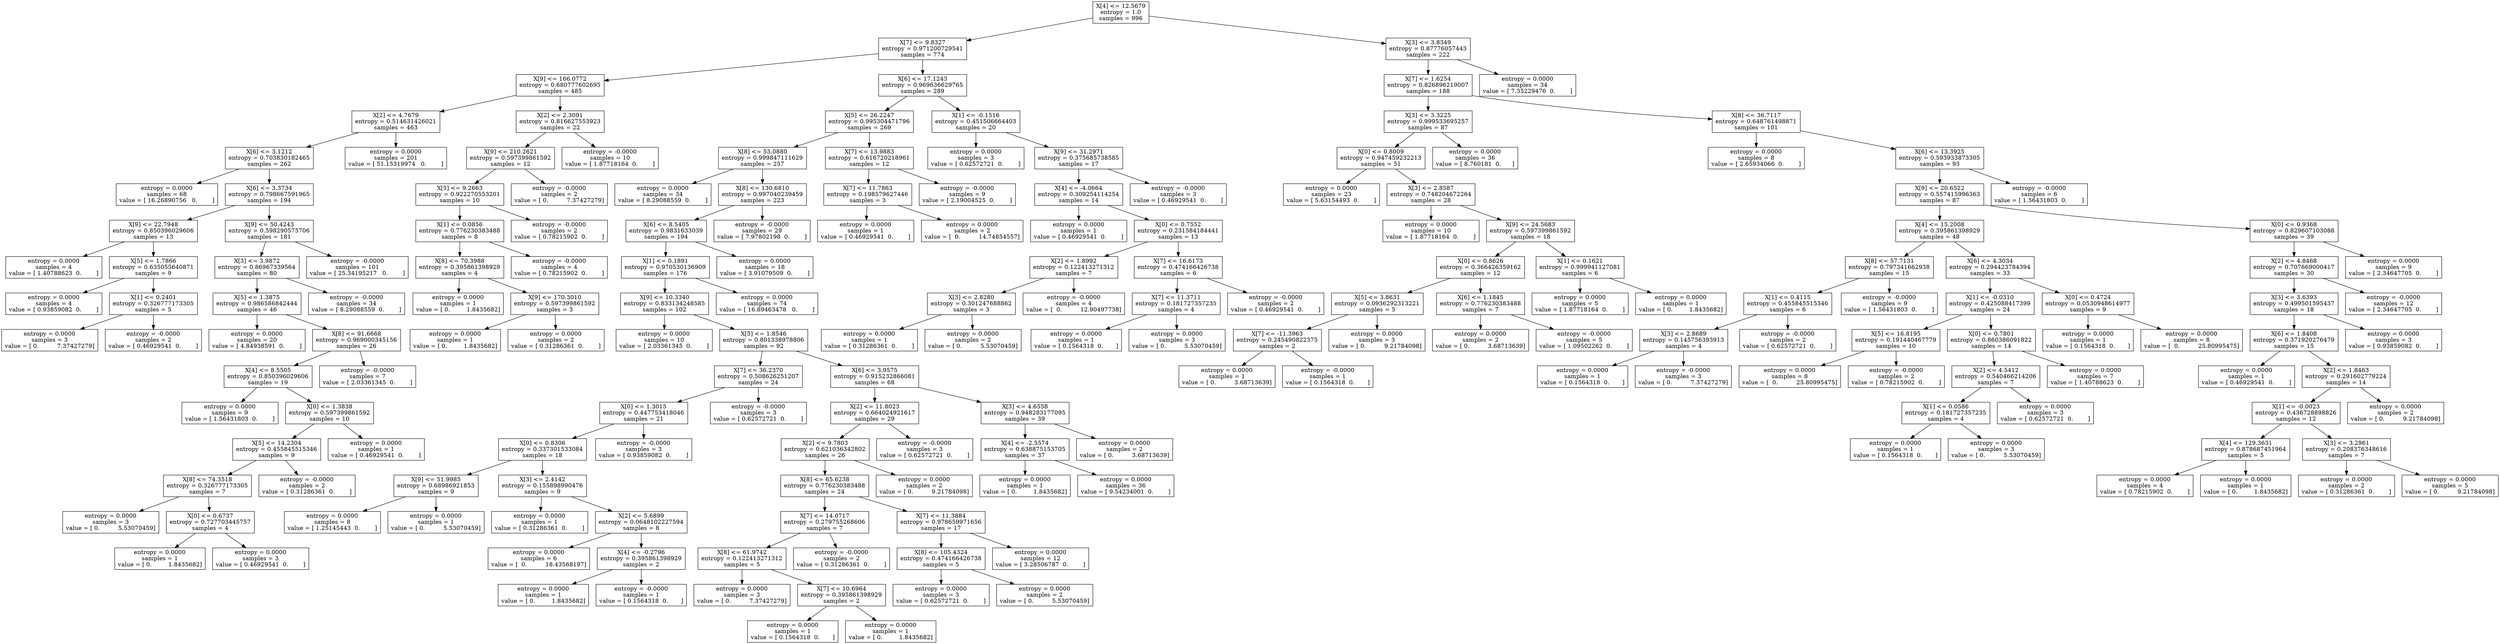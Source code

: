 digraph Tree {
0 [label="X[4] <= 12.5679\nentropy = 1.0\nsamples = 996", shape="box"] ;
1 [label="X[7] <= 9.8327\nentropy = 0.971200729541\nsamples = 774", shape="box"] ;
0 -> 1 ;
2 [label="X[9] <= 166.0772\nentropy = 0.680777602695\nsamples = 485", shape="box"] ;
1 -> 2 ;
3 [label="X[2] <= 4.7679\nentropy = 0.514631426021\nsamples = 463", shape="box"] ;
2 -> 3 ;
4 [label="X[6] <= 3.1212\nentropy = 0.703830182465\nsamples = 262", shape="box"] ;
3 -> 4 ;
5 [label="entropy = 0.0000\nsamples = 68\nvalue = [ 16.26890756   0.        ]", shape="box"] ;
4 -> 5 ;
6 [label="X[6] <= 3.3734\nentropy = 0.798667591965\nsamples = 194", shape="box"] ;
4 -> 6 ;
7 [label="X[9] <= 22.7948\nentropy = 0.850396029606\nsamples = 13", shape="box"] ;
6 -> 7 ;
8 [label="entropy = 0.0000\nsamples = 4\nvalue = [ 1.40788623  0.        ]", shape="box"] ;
7 -> 8 ;
9 [label="X[5] <= 1.7866\nentropy = 0.635055640871\nsamples = 9", shape="box"] ;
7 -> 9 ;
10 [label="entropy = 0.0000\nsamples = 4\nvalue = [ 0.93859082  0.        ]", shape="box"] ;
9 -> 10 ;
11 [label="X[1] <= 0.2401\nentropy = 0.326777173305\nsamples = 5", shape="box"] ;
9 -> 11 ;
12 [label="entropy = 0.0000\nsamples = 3\nvalue = [ 0.          7.37427279]", shape="box"] ;
11 -> 12 ;
13 [label="entropy = -0.0000\nsamples = 2\nvalue = [ 0.46929541  0.        ]", shape="box"] ;
11 -> 13 ;
14 [label="X[9] <= 50.4243\nentropy = 0.598290575706\nsamples = 181", shape="box"] ;
6 -> 14 ;
15 [label="X[3] <= 3.9872\nentropy = 0.86967339564\nsamples = 80", shape="box"] ;
14 -> 15 ;
16 [label="X[5] <= 1.3875\nentropy = 0.986586842444\nsamples = 46", shape="box"] ;
15 -> 16 ;
17 [label="entropy = 0.0000\nsamples = 20\nvalue = [ 4.84938591  0.        ]", shape="box"] ;
16 -> 17 ;
18 [label="X[8] <= 91.6668\nentropy = 0.969000345156\nsamples = 26", shape="box"] ;
16 -> 18 ;
19 [label="X[4] <= 8.5505\nentropy = 0.850396029606\nsamples = 19", shape="box"] ;
18 -> 19 ;
20 [label="entropy = 0.0000\nsamples = 9\nvalue = [ 1.56431803  0.        ]", shape="box"] ;
19 -> 20 ;
21 [label="X[0] <= 1.3838\nentropy = 0.597399861592\nsamples = 10", shape="box"] ;
19 -> 21 ;
22 [label="X[5] <= 14.2304\nentropy = 0.455845515346\nsamples = 9", shape="box"] ;
21 -> 22 ;
23 [label="X[8] <= 74.3518\nentropy = 0.326777173305\nsamples = 7", shape="box"] ;
22 -> 23 ;
24 [label="entropy = 0.0000\nsamples = 3\nvalue = [ 0.          5.53070459]", shape="box"] ;
23 -> 24 ;
25 [label="X[0] <= 0.6737\nentropy = 0.727703445757\nsamples = 4", shape="box"] ;
23 -> 25 ;
26 [label="entropy = 0.0000\nsamples = 1\nvalue = [ 0.         1.8435682]", shape="box"] ;
25 -> 26 ;
27 [label="entropy = 0.0000\nsamples = 3\nvalue = [ 0.46929541  0.        ]", shape="box"] ;
25 -> 27 ;
28 [label="entropy = -0.0000\nsamples = 2\nvalue = [ 0.31286361  0.        ]", shape="box"] ;
22 -> 28 ;
29 [label="entropy = 0.0000\nsamples = 1\nvalue = [ 0.46929541  0.        ]", shape="box"] ;
21 -> 29 ;
30 [label="entropy = -0.0000\nsamples = 7\nvalue = [ 2.03361345  0.        ]", shape="box"] ;
18 -> 30 ;
31 [label="entropy = -0.0000\nsamples = 34\nvalue = [ 8.29088559  0.        ]", shape="box"] ;
15 -> 31 ;
32 [label="entropy = -0.0000\nsamples = 101\nvalue = [ 25.34195217   0.        ]", shape="box"] ;
14 -> 32 ;
33 [label="entropy = 0.0000\nsamples = 201\nvalue = [ 51.15319974   0.        ]", shape="box"] ;
3 -> 33 ;
34 [label="X[2] <= 2.3091\nentropy = 0.816627553923\nsamples = 22", shape="box"] ;
2 -> 34 ;
35 [label="X[9] <= 210.2621\nentropy = 0.597399861592\nsamples = 12", shape="box"] ;
34 -> 35 ;
36 [label="X[5] <= 9.2663\nentropy = 0.922270553201\nsamples = 10", shape="box"] ;
35 -> 36 ;
37 [label="X[1] <= 0.0856\nentropy = 0.776230383488\nsamples = 8", shape="box"] ;
36 -> 37 ;
38 [label="X[8] <= 70.3988\nentropy = 0.395861398929\nsamples = 4", shape="box"] ;
37 -> 38 ;
39 [label="entropy = 0.0000\nsamples = 1\nvalue = [ 0.         1.8435682]", shape="box"] ;
38 -> 39 ;
40 [label="X[9] <= 170.3010\nentropy = 0.597399861592\nsamples = 3", shape="box"] ;
38 -> 40 ;
41 [label="entropy = 0.0000\nsamples = 1\nvalue = [ 0.         1.8435682]", shape="box"] ;
40 -> 41 ;
42 [label="entropy = 0.0000\nsamples = 2\nvalue = [ 0.31286361  0.        ]", shape="box"] ;
40 -> 42 ;
43 [label="entropy = -0.0000\nsamples = 4\nvalue = [ 0.78215902  0.        ]", shape="box"] ;
37 -> 43 ;
44 [label="entropy = -0.0000\nsamples = 2\nvalue = [ 0.78215902  0.        ]", shape="box"] ;
36 -> 44 ;
45 [label="entropy = -0.0000\nsamples = 2\nvalue = [ 0.          7.37427279]", shape="box"] ;
35 -> 45 ;
46 [label="entropy = -0.0000\nsamples = 10\nvalue = [ 1.87718164  0.        ]", shape="box"] ;
34 -> 46 ;
47 [label="X[6] <= 17.1243\nentropy = 0.969636629765\nsamples = 289", shape="box"] ;
1 -> 47 ;
48 [label="X[5] <= 26.2247\nentropy = 0.995304471796\nsamples = 269", shape="box"] ;
47 -> 48 ;
49 [label="X[8] <= 53.0880\nentropy = 0.999847111629\nsamples = 257", shape="box"] ;
48 -> 49 ;
50 [label="entropy = 0.0000\nsamples = 34\nvalue = [ 8.29088559  0.        ]", shape="box"] ;
49 -> 50 ;
51 [label="X[8] <= 130.6810\nentropy = 0.997040239459\nsamples = 223", shape="box"] ;
49 -> 51 ;
52 [label="X[6] <= 8.5405\nentropy = 0.9831633039\nsamples = 194", shape="box"] ;
51 -> 52 ;
53 [label="X[1] <= 0.1891\nentropy = 0.970530136909\nsamples = 176", shape="box"] ;
52 -> 53 ;
54 [label="X[9] <= 10.3340\nentropy = 0.833134248585\nsamples = 102", shape="box"] ;
53 -> 54 ;
55 [label="entropy = 0.0000\nsamples = 10\nvalue = [ 2.03361345  0.        ]", shape="box"] ;
54 -> 55 ;
56 [label="X[5] <= 1.8546\nentropy = 0.801338978806\nsamples = 92", shape="box"] ;
54 -> 56 ;
57 [label="X[7] <= 36.2370\nentropy = 0.508626251207\nsamples = 24", shape="box"] ;
56 -> 57 ;
58 [label="X[0] <= 1.3015\nentropy = 0.447753418046\nsamples = 21", shape="box"] ;
57 -> 58 ;
59 [label="X[0] <= 0.8306\nentropy = 0.337301533084\nsamples = 18", shape="box"] ;
58 -> 59 ;
60 [label="X[9] <= 51.9985\nentropy = 0.68986921853\nsamples = 9", shape="box"] ;
59 -> 60 ;
61 [label="entropy = 0.0000\nsamples = 8\nvalue = [ 1.25145443  0.        ]", shape="box"] ;
60 -> 61 ;
62 [label="entropy = 0.0000\nsamples = 1\nvalue = [ 0.          5.53070459]", shape="box"] ;
60 -> 62 ;
63 [label="X[3] <= 2.4142\nentropy = 0.155898990476\nsamples = 9", shape="box"] ;
59 -> 63 ;
64 [label="entropy = 0.0000\nsamples = 1\nvalue = [ 0.31286361  0.        ]", shape="box"] ;
63 -> 64 ;
65 [label="X[2] <= 5.6899\nentropy = 0.0648102227594\nsamples = 8", shape="box"] ;
63 -> 65 ;
66 [label="entropy = 0.0000\nsamples = 6\nvalue = [  0.          18.43568197]", shape="box"] ;
65 -> 66 ;
67 [label="X[4] <= -0.2796\nentropy = 0.395861398929\nsamples = 2", shape="box"] ;
65 -> 67 ;
68 [label="entropy = 0.0000\nsamples = 1\nvalue = [ 0.         1.8435682]", shape="box"] ;
67 -> 68 ;
69 [label="entropy = -0.0000\nsamples = 1\nvalue = [ 0.1564318  0.       ]", shape="box"] ;
67 -> 69 ;
70 [label="entropy = -0.0000\nsamples = 3\nvalue = [ 0.93859082  0.        ]", shape="box"] ;
58 -> 70 ;
71 [label="entropy = -0.0000\nsamples = 3\nvalue = [ 0.62572721  0.        ]", shape="box"] ;
57 -> 71 ;
72 [label="X[6] <= 3.9575\nentropy = 0.915232866081\nsamples = 68", shape="box"] ;
56 -> 72 ;
73 [label="X[2] <= 11.8023\nentropy = 0.664024921617\nsamples = 29", shape="box"] ;
72 -> 73 ;
74 [label="X[2] <= 9.7803\nentropy = 0.621036342802\nsamples = 26", shape="box"] ;
73 -> 74 ;
75 [label="X[8] <= 65.6238\nentropy = 0.776230383488\nsamples = 24", shape="box"] ;
74 -> 75 ;
76 [label="X[7] <= 14.0717\nentropy = 0.279755268606\nsamples = 7", shape="box"] ;
75 -> 76 ;
77 [label="X[8] <= 61.9742\nentropy = 0.122413271312\nsamples = 5", shape="box"] ;
76 -> 77 ;
78 [label="entropy = 0.0000\nsamples = 3\nvalue = [ 0.          7.37427279]", shape="box"] ;
77 -> 78 ;
79 [label="X[7] <= 10.6964\nentropy = 0.395861398929\nsamples = 2", shape="box"] ;
77 -> 79 ;
80 [label="entropy = 0.0000\nsamples = 1\nvalue = [ 0.1564318  0.       ]", shape="box"] ;
79 -> 80 ;
81 [label="entropy = 0.0000\nsamples = 1\nvalue = [ 0.         1.8435682]", shape="box"] ;
79 -> 81 ;
82 [label="entropy = -0.0000\nsamples = 2\nvalue = [ 0.31286361  0.        ]", shape="box"] ;
76 -> 82 ;
83 [label="X[7] <= 11.3884\nentropy = 0.978659971656\nsamples = 17", shape="box"] ;
75 -> 83 ;
84 [label="X[8] <= 105.4324\nentropy = 0.474166426738\nsamples = 5", shape="box"] ;
83 -> 84 ;
85 [label="entropy = 0.0000\nsamples = 3\nvalue = [ 0.62572721  0.        ]", shape="box"] ;
84 -> 85 ;
86 [label="entropy = 0.0000\nsamples = 2\nvalue = [ 0.          5.53070459]", shape="box"] ;
84 -> 86 ;
87 [label="entropy = 0.0000\nsamples = 12\nvalue = [ 3.28506787  0.        ]", shape="box"] ;
83 -> 87 ;
88 [label="entropy = 0.0000\nsamples = 2\nvalue = [ 0.          9.21784098]", shape="box"] ;
74 -> 88 ;
89 [label="entropy = -0.0000\nsamples = 3\nvalue = [ 0.62572721  0.        ]", shape="box"] ;
73 -> 89 ;
90 [label="X[3] <= 4.6558\nentropy = 0.948283177095\nsamples = 39", shape="box"] ;
72 -> 90 ;
91 [label="X[4] <= -2.5574\nentropy = 0.638875153705\nsamples = 37", shape="box"] ;
90 -> 91 ;
92 [label="entropy = 0.0000\nsamples = 1\nvalue = [ 0.         1.8435682]", shape="box"] ;
91 -> 92 ;
93 [label="entropy = 0.0000\nsamples = 36\nvalue = [ 9.54234001  0.        ]", shape="box"] ;
91 -> 93 ;
94 [label="entropy = 0.0000\nsamples = 2\nvalue = [ 0.          3.68713639]", shape="box"] ;
90 -> 94 ;
95 [label="entropy = 0.0000\nsamples = 74\nvalue = [ 16.89463478   0.        ]", shape="box"] ;
53 -> 95 ;
96 [label="entropy = 0.0000\nsamples = 18\nvalue = [ 3.91079509  0.        ]", shape="box"] ;
52 -> 96 ;
97 [label="entropy = -0.0000\nsamples = 29\nvalue = [ 7.97802198  0.        ]", shape="box"] ;
51 -> 97 ;
98 [label="X[7] <= 13.9883\nentropy = 0.616720218961\nsamples = 12", shape="box"] ;
48 -> 98 ;
99 [label="X[7] <= 11.7863\nentropy = 0.198579627446\nsamples = 3", shape="box"] ;
98 -> 99 ;
100 [label="entropy = 0.0000\nsamples = 1\nvalue = [ 0.46929541  0.        ]", shape="box"] ;
99 -> 100 ;
101 [label="entropy = 0.0000\nsamples = 2\nvalue = [  0.          14.74854557]", shape="box"] ;
99 -> 101 ;
102 [label="entropy = -0.0000\nsamples = 9\nvalue = [ 2.19004525  0.        ]", shape="box"] ;
98 -> 102 ;
103 [label="X[1] <= -0.1516\nentropy = 0.451506664403\nsamples = 20", shape="box"] ;
47 -> 103 ;
104 [label="entropy = 0.0000\nsamples = 3\nvalue = [ 0.62572721  0.        ]", shape="box"] ;
103 -> 104 ;
105 [label="X[9] <= 31.2971\nentropy = 0.375685738585\nsamples = 17", shape="box"] ;
103 -> 105 ;
106 [label="X[4] <= -4.0664\nentropy = 0.309254114254\nsamples = 14", shape="box"] ;
105 -> 106 ;
107 [label="entropy = 0.0000\nsamples = 1\nvalue = [ 0.46929541  0.        ]", shape="box"] ;
106 -> 107 ;
108 [label="X[0] <= 0.7552\nentropy = 0.231584184441\nsamples = 13", shape="box"] ;
106 -> 108 ;
109 [label="X[2] <= 1.8992\nentropy = 0.122413271312\nsamples = 7", shape="box"] ;
108 -> 109 ;
110 [label="X[3] <= 2.8280\nentropy = 0.301247688862\nsamples = 3", shape="box"] ;
109 -> 110 ;
111 [label="entropy = 0.0000\nsamples = 1\nvalue = [ 0.31286361  0.        ]", shape="box"] ;
110 -> 111 ;
112 [label="entropy = 0.0000\nsamples = 2\nvalue = [ 0.          5.53070459]", shape="box"] ;
110 -> 112 ;
113 [label="entropy = -0.0000\nsamples = 4\nvalue = [  0.          12.90497738]", shape="box"] ;
109 -> 113 ;
114 [label="X[7] <= 16.6173\nentropy = 0.474166426738\nsamples = 6", shape="box"] ;
108 -> 114 ;
115 [label="X[7] <= 11.3711\nentropy = 0.181727357235\nsamples = 4", shape="box"] ;
114 -> 115 ;
116 [label="entropy = 0.0000\nsamples = 1\nvalue = [ 0.1564318  0.       ]", shape="box"] ;
115 -> 116 ;
117 [label="entropy = 0.0000\nsamples = 3\nvalue = [ 0.          5.53070459]", shape="box"] ;
115 -> 117 ;
118 [label="entropy = -0.0000\nsamples = 2\nvalue = [ 0.46929541  0.        ]", shape="box"] ;
114 -> 118 ;
119 [label="entropy = -0.0000\nsamples = 3\nvalue = [ 0.46929541  0.        ]", shape="box"] ;
105 -> 119 ;
120 [label="X[3] <= 3.8349\nentropy = 0.87776057443\nsamples = 222", shape="box"] ;
0 -> 120 ;
121 [label="X[7] <= 1.6254\nentropy = 0.826896219007\nsamples = 188", shape="box"] ;
120 -> 121 ;
122 [label="X[3] <= 3.3225\nentropy = 0.999533695257\nsamples = 87", shape="box"] ;
121 -> 122 ;
123 [label="X[0] <= 0.8009\nentropy = 0.947459232213\nsamples = 51", shape="box"] ;
122 -> 123 ;
124 [label="entropy = 0.0000\nsamples = 23\nvalue = [ 5.63154493  0.        ]", shape="box"] ;
123 -> 124 ;
125 [label="X[3] <= 2.8587\nentropy = 0.748204672264\nsamples = 28", shape="box"] ;
123 -> 125 ;
126 [label="entropy = 0.0000\nsamples = 10\nvalue = [ 1.87718164  0.        ]", shape="box"] ;
125 -> 126 ;
127 [label="X[9] <= 24.5683\nentropy = 0.597399861592\nsamples = 18", shape="box"] ;
125 -> 127 ;
128 [label="X[0] <= 0.8626\nentropy = 0.366426359162\nsamples = 12", shape="box"] ;
127 -> 128 ;
129 [label="X[5] <= 3.8631\nentropy = 0.0936292313221\nsamples = 5", shape="box"] ;
128 -> 129 ;
130 [label="X[7] <= -11.3963\nentropy = 0.245490822375\nsamples = 2", shape="box"] ;
129 -> 130 ;
131 [label="entropy = 0.0000\nsamples = 1\nvalue = [ 0.          3.68713639]", shape="box"] ;
130 -> 131 ;
132 [label="entropy = -0.0000\nsamples = 1\nvalue = [ 0.1564318  0.       ]", shape="box"] ;
130 -> 132 ;
133 [label="entropy = 0.0000\nsamples = 3\nvalue = [ 0.          9.21784098]", shape="box"] ;
129 -> 133 ;
134 [label="X[6] <= 1.1845\nentropy = 0.776230383488\nsamples = 7", shape="box"] ;
128 -> 134 ;
135 [label="entropy = 0.0000\nsamples = 2\nvalue = [ 0.          3.68713639]", shape="box"] ;
134 -> 135 ;
136 [label="entropy = -0.0000\nsamples = 5\nvalue = [ 1.09502262  0.        ]", shape="box"] ;
134 -> 136 ;
137 [label="X[1] <= 0.1621\nentropy = 0.999941127081\nsamples = 6", shape="box"] ;
127 -> 137 ;
138 [label="entropy = 0.0000\nsamples = 5\nvalue = [ 1.87718164  0.        ]", shape="box"] ;
137 -> 138 ;
139 [label="entropy = 0.0000\nsamples = 1\nvalue = [ 0.         1.8435682]", shape="box"] ;
137 -> 139 ;
140 [label="entropy = 0.0000\nsamples = 36\nvalue = [ 8.760181  0.      ]", shape="box"] ;
122 -> 140 ;
141 [label="X[8] <= 36.7117\nentropy = 0.648761498871\nsamples = 101", shape="box"] ;
121 -> 141 ;
142 [label="entropy = 0.0000\nsamples = 8\nvalue = [ 2.65934066  0.        ]", shape="box"] ;
141 -> 142 ;
143 [label="X[6] <= 13.3925\nentropy = 0.593933873305\nsamples = 93", shape="box"] ;
141 -> 143 ;
144 [label="X[9] <= 20.6522\nentropy = 0.557415996363\nsamples = 87", shape="box"] ;
143 -> 144 ;
145 [label="X[4] <= 15.2008\nentropy = 0.395861398929\nsamples = 48", shape="box"] ;
144 -> 145 ;
146 [label="X[8] <= 57.7131\nentropy = 0.797341662938\nsamples = 15", shape="box"] ;
145 -> 146 ;
147 [label="X[1] <= 0.4115\nentropy = 0.455845515346\nsamples = 6", shape="box"] ;
146 -> 147 ;
148 [label="X[3] <= 2.8689\nentropy = 0.145756393913\nsamples = 4", shape="box"] ;
147 -> 148 ;
149 [label="entropy = 0.0000\nsamples = 1\nvalue = [ 0.1564318  0.       ]", shape="box"] ;
148 -> 149 ;
150 [label="entropy = -0.0000\nsamples = 3\nvalue = [ 0.          7.37427279]", shape="box"] ;
148 -> 150 ;
151 [label="entropy = -0.0000\nsamples = 2\nvalue = [ 0.62572721  0.        ]", shape="box"] ;
147 -> 151 ;
152 [label="entropy = -0.0000\nsamples = 9\nvalue = [ 1.56431803  0.        ]", shape="box"] ;
146 -> 152 ;
153 [label="X[6] <= 4.3034\nentropy = 0.294423784394\nsamples = 33", shape="box"] ;
145 -> 153 ;
154 [label="X[1] <= -0.0310\nentropy = 0.425088417399\nsamples = 24", shape="box"] ;
153 -> 154 ;
155 [label="X[5] <= 16.8195\nentropy = 0.191440467779\nsamples = 10", shape="box"] ;
154 -> 155 ;
156 [label="entropy = 0.0000\nsamples = 8\nvalue = [  0.          25.80995475]", shape="box"] ;
155 -> 156 ;
157 [label="entropy = -0.0000\nsamples = 2\nvalue = [ 0.78215902  0.        ]", shape="box"] ;
155 -> 157 ;
158 [label="X[0] <= 0.7801\nentropy = 0.860386091822\nsamples = 14", shape="box"] ;
154 -> 158 ;
159 [label="X[2] <= 4.5412\nentropy = 0.540466214206\nsamples = 7", shape="box"] ;
158 -> 159 ;
160 [label="X[1] <= 0.0586\nentropy = 0.181727357235\nsamples = 4", shape="box"] ;
159 -> 160 ;
161 [label="entropy = 0.0000\nsamples = 1\nvalue = [ 0.1564318  0.       ]", shape="box"] ;
160 -> 161 ;
162 [label="entropy = 0.0000\nsamples = 3\nvalue = [ 0.          5.53070459]", shape="box"] ;
160 -> 162 ;
163 [label="entropy = 0.0000\nsamples = 3\nvalue = [ 0.62572721  0.        ]", shape="box"] ;
159 -> 163 ;
164 [label="entropy = 0.0000\nsamples = 7\nvalue = [ 1.40788623  0.        ]", shape="box"] ;
158 -> 164 ;
165 [label="X[0] <= 0.4724\nentropy = 0.0530948614977\nsamples = 9", shape="box"] ;
153 -> 165 ;
166 [label="entropy = 0.0000\nsamples = 1\nvalue = [ 0.1564318  0.       ]", shape="box"] ;
165 -> 166 ;
167 [label="entropy = 0.0000\nsamples = 8\nvalue = [  0.          25.80995475]", shape="box"] ;
165 -> 167 ;
168 [label="X[0] <= 0.9368\nentropy = 0.829607103088\nsamples = 39", shape="box"] ;
144 -> 168 ;
169 [label="X[2] <= 4.8468\nentropy = 0.707669000417\nsamples = 30", shape="box"] ;
168 -> 169 ;
170 [label="X[3] <= 3.6393\nentropy = 0.499501595437\nsamples = 18", shape="box"] ;
169 -> 170 ;
171 [label="X[6] <= 1.8408\nentropy = 0.371920276479\nsamples = 15", shape="box"] ;
170 -> 171 ;
172 [label="entropy = 0.0000\nsamples = 1\nvalue = [ 0.46929541  0.        ]", shape="box"] ;
171 -> 172 ;
173 [label="X[2] <= 1.8463\nentropy = 0.291602779224\nsamples = 14", shape="box"] ;
171 -> 173 ;
174 [label="X[1] <= -0.0023\nentropy = 0.436728898826\nsamples = 12", shape="box"] ;
173 -> 174 ;
175 [label="X[4] <= 129.3631\nentropy = 0.878687451964\nsamples = 5", shape="box"] ;
174 -> 175 ;
176 [label="entropy = 0.0000\nsamples = 4\nvalue = [ 0.78215902  0.        ]", shape="box"] ;
175 -> 176 ;
177 [label="entropy = 0.0000\nsamples = 1\nvalue = [ 0.         1.8435682]", shape="box"] ;
175 -> 177 ;
178 [label="X[3] <= 3.2961\nentropy = 0.208376348616\nsamples = 7", shape="box"] ;
174 -> 178 ;
179 [label="entropy = 0.0000\nsamples = 2\nvalue = [ 0.31286361  0.        ]", shape="box"] ;
178 -> 179 ;
180 [label="entropy = 0.0000\nsamples = 5\nvalue = [ 0.          9.21784098]", shape="box"] ;
178 -> 180 ;
181 [label="entropy = 0.0000\nsamples = 2\nvalue = [ 0.          9.21784098]", shape="box"] ;
173 -> 181 ;
182 [label="entropy = 0.0000\nsamples = 3\nvalue = [ 0.93859082  0.        ]", shape="box"] ;
170 -> 182 ;
183 [label="entropy = -0.0000\nsamples = 12\nvalue = [ 2.34647705  0.        ]", shape="box"] ;
169 -> 183 ;
184 [label="entropy = 0.0000\nsamples = 9\nvalue = [ 2.34647705  0.        ]", shape="box"] ;
168 -> 184 ;
185 [label="entropy = -0.0000\nsamples = 6\nvalue = [ 1.56431803  0.        ]", shape="box"] ;
143 -> 185 ;
186 [label="entropy = 0.0000\nsamples = 34\nvalue = [ 7.35229476  0.        ]", shape="box"] ;
120 -> 186 ;
}